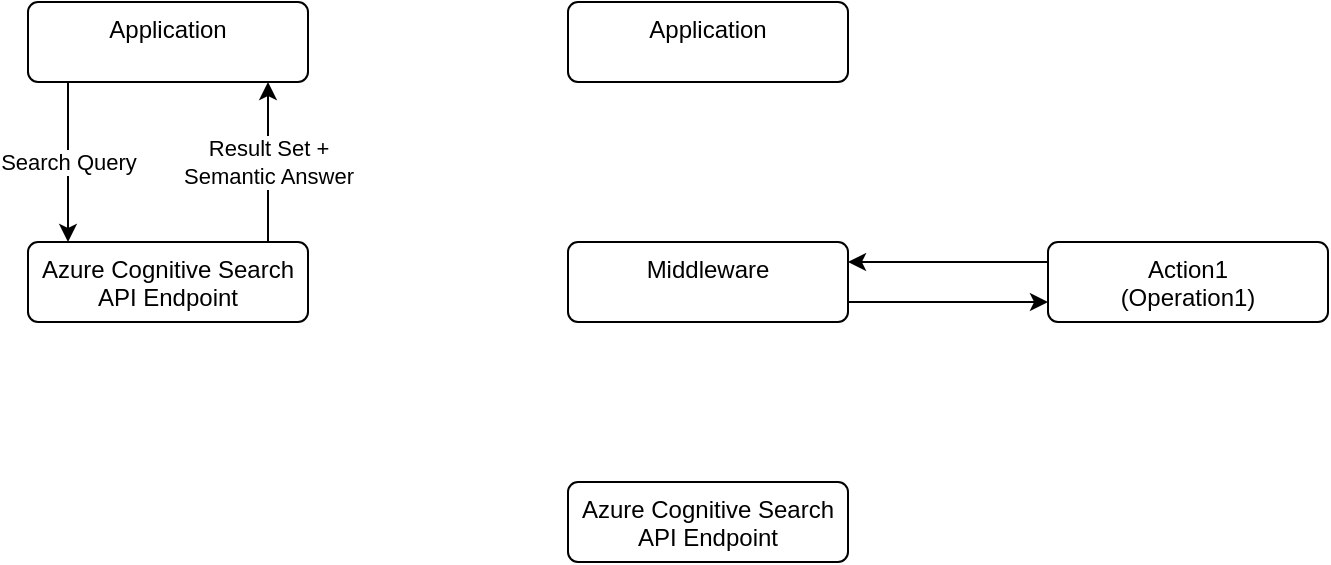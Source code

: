 <mxfile version="21.1.2" type="device">
  <diagram name="Page-1" id="30Nd6JDmJHc_qbefnZ7S">
    <mxGraphModel dx="371" dy="469" grid="1" gridSize="10" guides="1" tooltips="1" connect="1" arrows="1" fold="1" page="1" pageScale="1" pageWidth="850" pageHeight="1100" math="0" shadow="0">
      <root>
        <mxCell id="0" />
        <mxCell id="1" parent="0" />
        <mxCell id="5sXdFJQrH7QZtxhXZs_R-3" value="Search Query" style="edgeStyle=orthogonalEdgeStyle;rounded=0;orthogonalLoop=1;jettySize=auto;html=1;" edge="1" parent="1" source="5sXdFJQrH7QZtxhXZs_R-1" target="5sXdFJQrH7QZtxhXZs_R-2">
          <mxGeometry relative="1" as="geometry">
            <Array as="points">
              <mxPoint x="150" y="280" />
              <mxPoint x="150" y="280" />
            </Array>
          </mxGeometry>
        </mxCell>
        <mxCell id="5sXdFJQrH7QZtxhXZs_R-1" value="Application" style="html=1;align=center;verticalAlign=top;rounded=1;absoluteArcSize=1;arcSize=10;dashed=0;whiteSpace=wrap;" vertex="1" parent="1">
          <mxGeometry x="130" y="200" width="140" height="40" as="geometry" />
        </mxCell>
        <mxCell id="5sXdFJQrH7QZtxhXZs_R-4" value="Result Set +&lt;br&gt;Semantic Answer" style="edgeStyle=orthogonalEdgeStyle;rounded=0;orthogonalLoop=1;jettySize=auto;html=1;" edge="1" parent="1" source="5sXdFJQrH7QZtxhXZs_R-2">
          <mxGeometry relative="1" as="geometry">
            <mxPoint x="250" y="240" as="targetPoint" />
            <Array as="points">
              <mxPoint x="250" y="300" />
              <mxPoint x="250" y="300" />
            </Array>
          </mxGeometry>
        </mxCell>
        <mxCell id="5sXdFJQrH7QZtxhXZs_R-2" value="Azure Cognitive Search&lt;br&gt;API Endpoint" style="html=1;align=center;verticalAlign=top;rounded=1;absoluteArcSize=1;arcSize=10;dashed=0;whiteSpace=wrap;" vertex="1" parent="1">
          <mxGeometry x="130" y="320" width="140" height="40" as="geometry" />
        </mxCell>
        <mxCell id="5sXdFJQrH7QZtxhXZs_R-6" value="Application" style="html=1;align=center;verticalAlign=top;rounded=1;absoluteArcSize=1;arcSize=10;dashed=0;whiteSpace=wrap;" vertex="1" parent="1">
          <mxGeometry x="400" y="200" width="140" height="40" as="geometry" />
        </mxCell>
        <mxCell id="5sXdFJQrH7QZtxhXZs_R-10" style="edgeStyle=orthogonalEdgeStyle;rounded=0;orthogonalLoop=1;jettySize=auto;html=1;exitX=1;exitY=0.5;exitDx=0;exitDy=0;" edge="1" parent="1" source="5sXdFJQrH7QZtxhXZs_R-7" target="5sXdFJQrH7QZtxhXZs_R-9">
          <mxGeometry relative="1" as="geometry">
            <Array as="points">
              <mxPoint x="540" y="350" />
            </Array>
          </mxGeometry>
        </mxCell>
        <mxCell id="5sXdFJQrH7QZtxhXZs_R-7" value="Middleware" style="html=1;align=center;verticalAlign=top;rounded=1;absoluteArcSize=1;arcSize=10;dashed=0;whiteSpace=wrap;" vertex="1" parent="1">
          <mxGeometry x="400" y="320" width="140" height="40" as="geometry" />
        </mxCell>
        <mxCell id="5sXdFJQrH7QZtxhXZs_R-8" value="Azure Cognitive Search&lt;br&gt;API Endpoint" style="html=1;align=center;verticalAlign=top;rounded=1;absoluteArcSize=1;arcSize=10;dashed=0;whiteSpace=wrap;" vertex="1" parent="1">
          <mxGeometry x="400" y="440" width="140" height="40" as="geometry" />
        </mxCell>
        <mxCell id="5sXdFJQrH7QZtxhXZs_R-11" style="edgeStyle=orthogonalEdgeStyle;rounded=0;orthogonalLoop=1;jettySize=auto;html=1;" edge="1" parent="1" source="5sXdFJQrH7QZtxhXZs_R-9">
          <mxGeometry relative="1" as="geometry">
            <mxPoint x="540" y="330" as="targetPoint" />
            <Array as="points">
              <mxPoint x="540" y="330" />
            </Array>
          </mxGeometry>
        </mxCell>
        <mxCell id="5sXdFJQrH7QZtxhXZs_R-9" value="Action1&lt;br&gt;(Operation1)" style="html=1;align=center;verticalAlign=top;rounded=1;absoluteArcSize=1;arcSize=10;dashed=0;whiteSpace=wrap;" vertex="1" parent="1">
          <mxGeometry x="640" y="320" width="140" height="40" as="geometry" />
        </mxCell>
      </root>
    </mxGraphModel>
  </diagram>
</mxfile>
